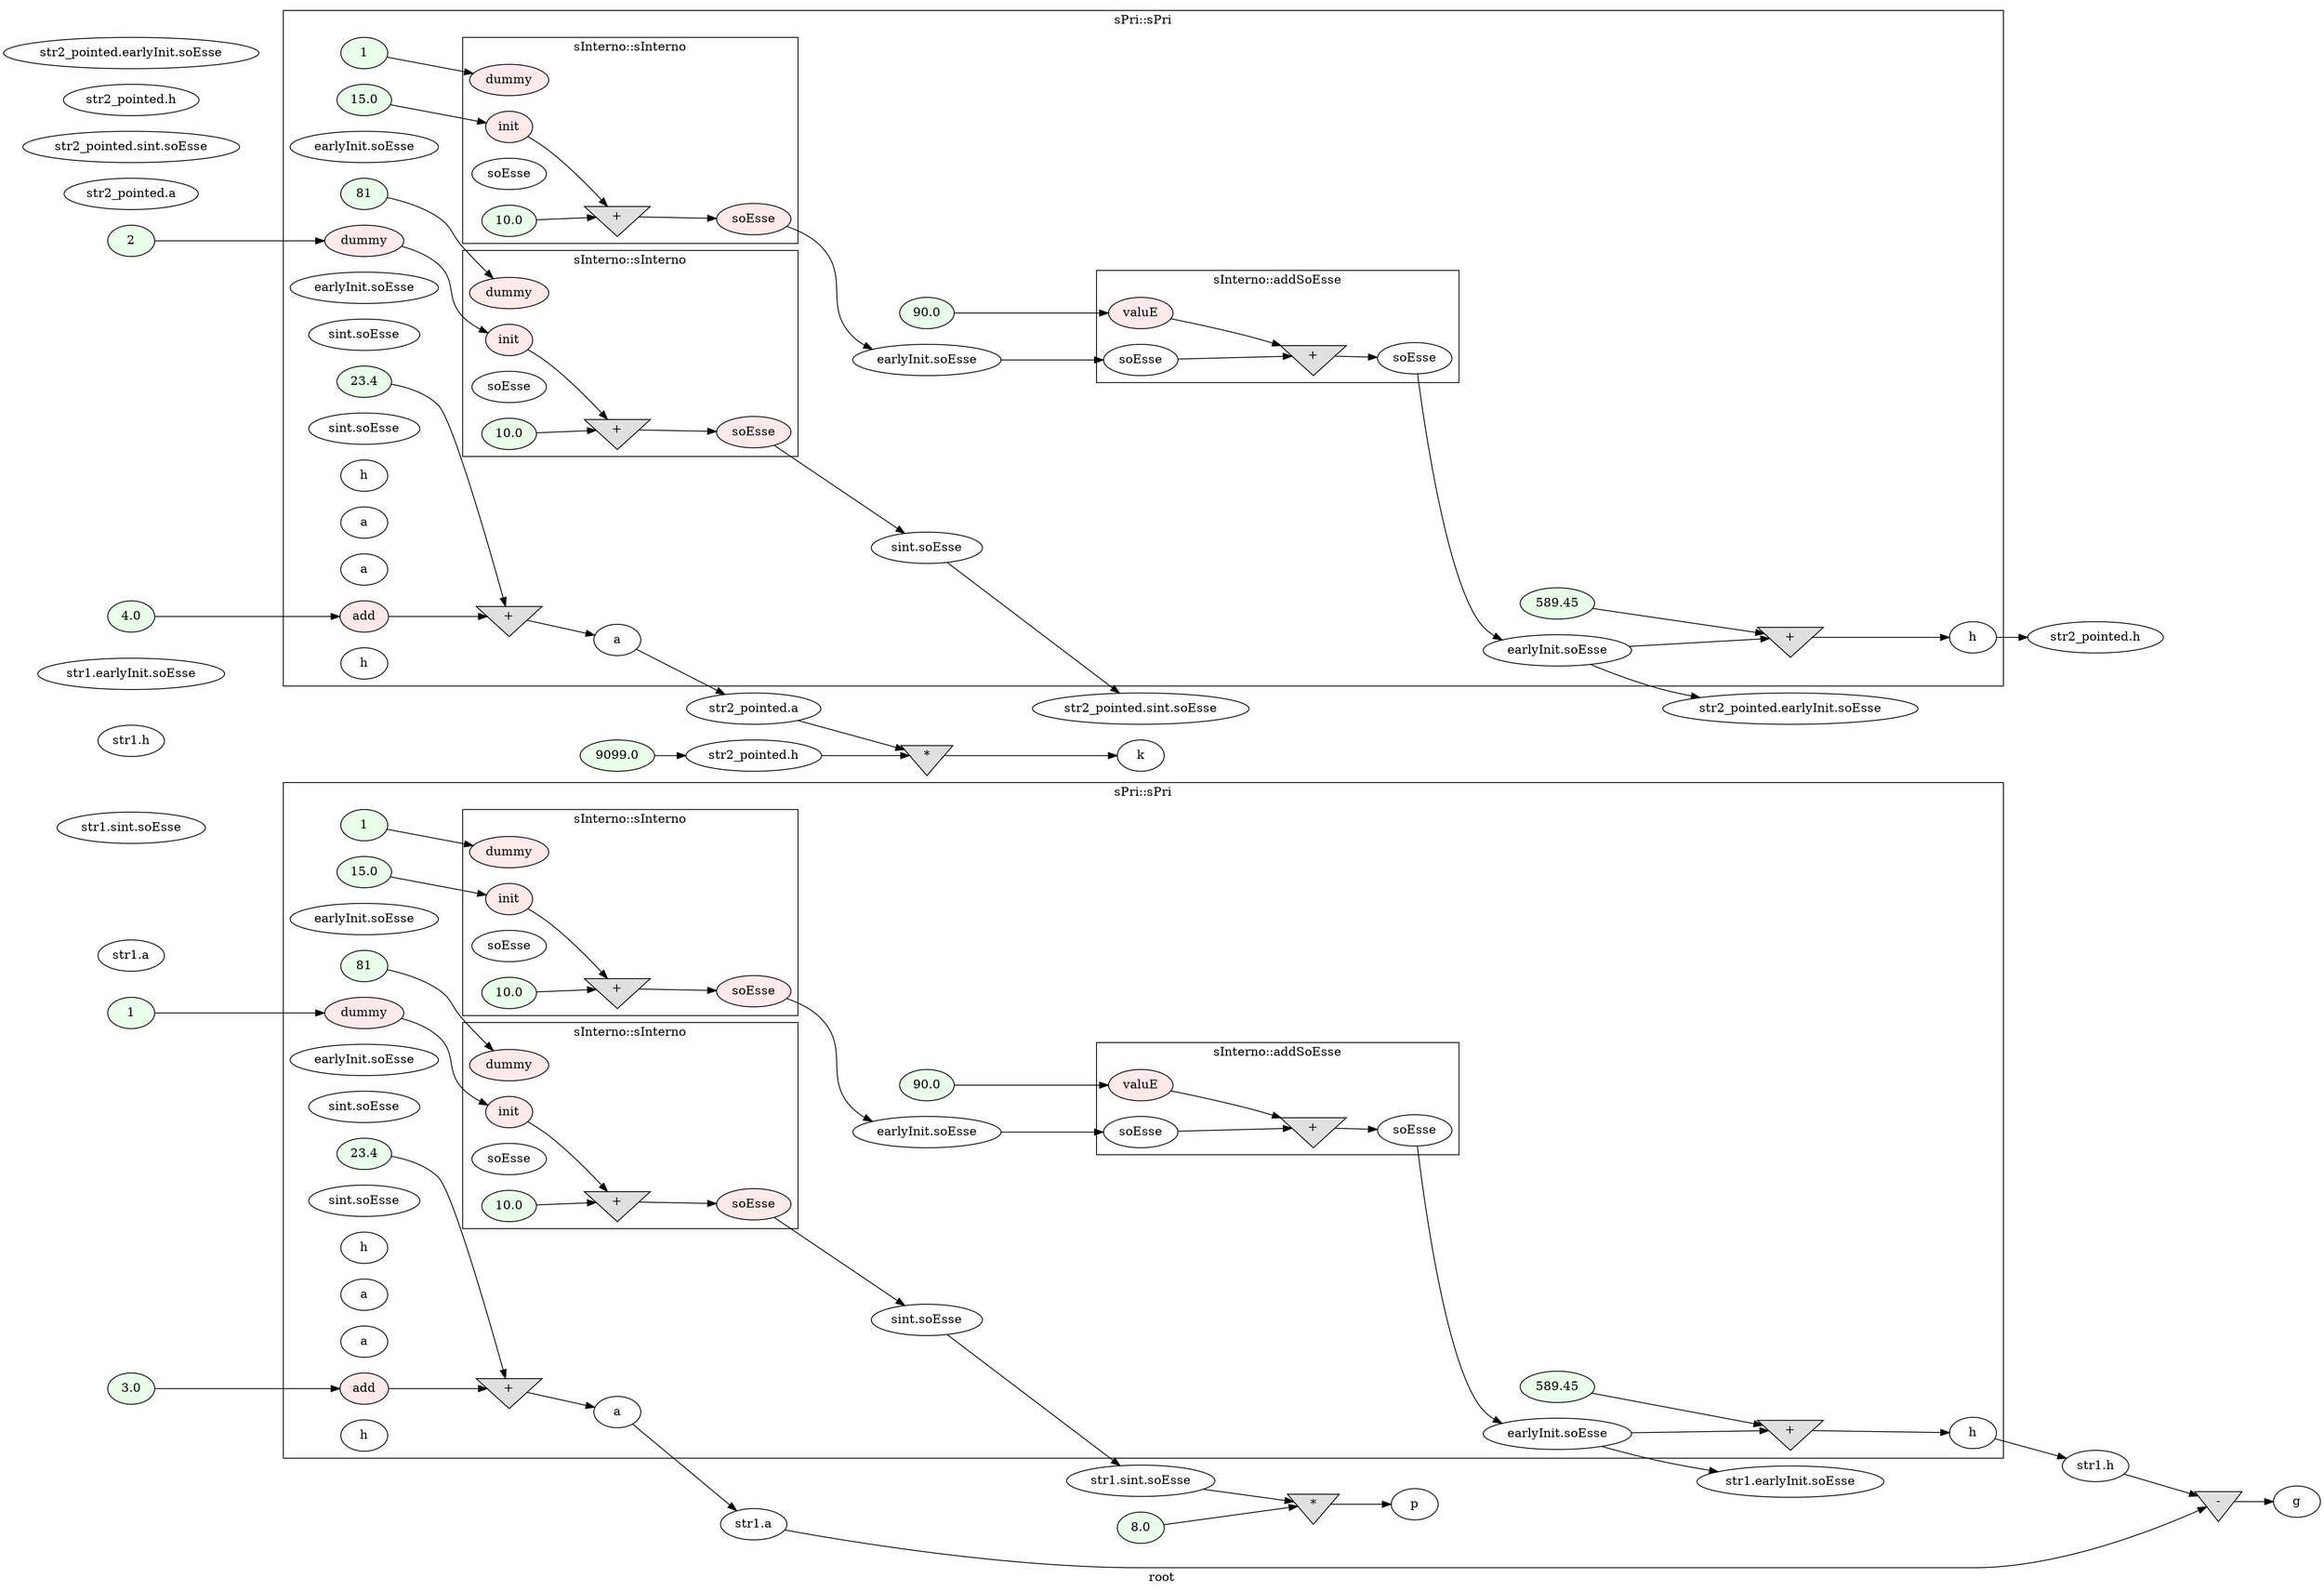 digraph G
{
rankdir=LR;
label = "root";
	node_000058 [ label = "3.0", style=filled, fillcolor="#E9FFE9", startingline=39 ]
	node_000059 [ label = "1", style=filled, fillcolor="#E9FFE9", startingline=39 ]
	node_000060 [ label = "str1.a", startingline=39 ]
	node_000061 [ label = "str1.sint.soEsse", startingline=39 ]
	node_000062 [ label = "str1.h", startingline=39 ]
	node_000063 [ label = "str1.earlyInit.soEsse", startingline=39 ]
	node_000103 [ label = "str1.sint.soEsse", startingline=39 ]
	node_000104 [ label = "str1.h", startingline=39 ]
	node_000105 [ label = "str1.a", startingline=39 ]
	node_000106 [ label = "str1.earlyInit.soEsse", startingline=39 ]
	node_000107 [ label = "4.0", style=filled, fillcolor="#E9FFE9", startingline=40 ]
	node_000108 [ label = "2", style=filled, fillcolor="#E9FFE9", startingline=40 ]
	node_000109 [ label = "str2_pointed.a", startingline=40 ]
	node_000110 [ label = "str2_pointed.sint.soEsse", startingline=40 ]
	node_000111 [ label = "str2_pointed.h", startingline=40 ]
	node_000112 [ label = "str2_pointed.earlyInit.soEsse", startingline=40 ]
	node_000152 [ label = "str2_pointed.sint.soEsse", startingline=40 ]
	node_000153 [ label = "str2_pointed.h", startingline=40 ]
	node_000154 [ label = "str2_pointed.a", startingline=40 ]
	node_000155 [ label = "str2_pointed.earlyInit.soEsse", startingline=40 ]
	node_000156 [ label = "9099.0", style=filled, fillcolor="#E9FFE9", startingline=42 ]
	node_000157 [ label = "str2_pointed.h", startingline=42 ]
	node_000158 [ label = "8.0", style=filled, fillcolor="#E9FFE9", startingline=44 ]
	node_000159 [ label = "*", shape=invtriangle, style=filled, fillcolor="#E0E0E0", startingline=44 ]
	node_000160 [ label = "p", startingline=44 ]
	node_000161 [ label = "-", shape=invtriangle, style=filled, fillcolor="#E0E0E0", startingline=46 ]
	node_000162 [ label = "g", startingline=46 ]
	node_000163 [ label = "*", shape=invtriangle, style=filled, fillcolor="#E0E0E0", startingline=47 ]
	node_000164 [ label = "k", startingline=47 ]
subgraph cluster_6 {
label = "sPri::sPri";
parent = "G";
startingline = 39;
	node_000064 [ label = "add", style=filled, fillcolor="#FFE9E9", startingline=28 ]
	node_000065 [ label = "dummy", style=filled, fillcolor="#FFE9E9", startingline=28 ]
	node_000066 [ label = "earlyInit.soEsse", startingline=-2 ]
	node_000067 [ label = "1", style=filled, fillcolor="#E9FFE9", startingline=29 ]
	node_000068 [ label = "15.0", style=filled, fillcolor="#E9FFE9", startingline=29 ]
	node_000069 [ label = "earlyInit.soEsse", startingline=29 ]
	node_000070 [ label = "earlyInit.soEsse", startingline=29 ]
	node_000071 [ label = "sint.soEsse", startingline=-2 ]
	node_000072 [ label = "81", style=filled, fillcolor="#E9FFE9", startingline=30 ]
	node_000073 [ label = "sint.soEsse", startingline=30 ]
	node_000074 [ label = "sint.soEsse", startingline=30 ]
	node_000075 [ label = "h", startingline=-2 ]
	node_000076 [ label = "a", startingline=-2 ]
	node_000077 [ label = "a", startingline=32 ]
	node_000078 [ label = "23.4", style=filled, fillcolor="#E9FFE9", startingline=32 ]
	node_000079 [ label = "+", shape=invtriangle, style=filled, fillcolor="#E0E0E0", startingline=32 ]
	node_000080 [ label = "90.0", style=filled, fillcolor="#E9FFE9", startingline=33 ]
	node_000081 [ label = "h", startingline=34 ]
	node_000082 [ label = "589.45", style=filled, fillcolor="#E9FFE9", startingline=34 ]
	node_000083 [ label = "+", shape=invtriangle, style=filled, fillcolor="#E0E0E0", startingline=34 ]
	node_000084 [ label = "h", startingline=31 ]
	node_000085 [ label = "a", startingline=31 ]
	node_000086 [ label = "earlyInit.soEsse", startingline=31 ]
subgraph cluster_7 {
label = "sInterno::sInterno";
parent = "cluster_6";
startingline = 29;
	node_000087 [ label = "init", style=filled, fillcolor="#FFE9E9", startingline=11 ]
	node_000088 [ label = "dummy", style=filled, fillcolor="#FFE9E9", startingline=11 ]
	node_000089 [ label = "soEsse", startingline=-2 ]
	node_000090 [ label = "10.0", style=filled, fillcolor="#E9FFE9", startingline=11 ]
	node_000091 [ label = "+", shape=invtriangle, style=filled, fillcolor="#E0E0E0", startingline=11 ]
	node_000092 [ label = "soEsse", style=filled, fillcolor="#FFE9E9", startingline=11 ]
}
subgraph cluster_8 {
label = "sInterno::sInterno";
parent = "cluster_6";
startingline = 30;
	node_000093 [ label = "init", style=filled, fillcolor="#FFE9E9", startingline=11 ]
	node_000094 [ label = "dummy", style=filled, fillcolor="#FFE9E9", startingline=11 ]
	node_000095 [ label = "soEsse", startingline=-2 ]
	node_000096 [ label = "10.0", style=filled, fillcolor="#E9FFE9", startingline=11 ]
	node_000097 [ label = "+", shape=invtriangle, style=filled, fillcolor="#E0E0E0", startingline=11 ]
	node_000098 [ label = "soEsse", style=filled, fillcolor="#FFE9E9", startingline=11 ]
}
subgraph cluster_9 {
label = "sInterno::addSoEsse";
parent = "cluster_6";
startingline = 33;
	node_000099 [ label = "valuE", style=filled, fillcolor="#FFE9E9", startingline=14 ]
	node_000100 [ label = "soEsse", startingline=-2 ]
	node_000101 [ label = "+", shape=invtriangle, style=filled, fillcolor="#E0E0E0", startingline=16 ]
	node_000102 [ label = "soEsse", startingline=15 ]
}
}
subgraph cluster_10 {
label = "sPri::sPri";
parent = "G";
startingline = 40;
	node_000113 [ label = "add", style=filled, fillcolor="#FFE9E9", startingline=28 ]
	node_000114 [ label = "dummy", style=filled, fillcolor="#FFE9E9", startingline=28 ]
	node_000115 [ label = "earlyInit.soEsse", startingline=-2 ]
	node_000116 [ label = "1", style=filled, fillcolor="#E9FFE9", startingline=29 ]
	node_000117 [ label = "15.0", style=filled, fillcolor="#E9FFE9", startingline=29 ]
	node_000118 [ label = "earlyInit.soEsse", startingline=29 ]
	node_000119 [ label = "earlyInit.soEsse", startingline=29 ]
	node_000120 [ label = "sint.soEsse", startingline=-2 ]
	node_000121 [ label = "81", style=filled, fillcolor="#E9FFE9", startingline=30 ]
	node_000122 [ label = "sint.soEsse", startingline=30 ]
	node_000123 [ label = "sint.soEsse", startingline=30 ]
	node_000124 [ label = "h", startingline=-2 ]
	node_000125 [ label = "a", startingline=-2 ]
	node_000126 [ label = "a", startingline=32 ]
	node_000127 [ label = "23.4", style=filled, fillcolor="#E9FFE9", startingline=32 ]
	node_000128 [ label = "+", shape=invtriangle, style=filled, fillcolor="#E0E0E0", startingline=32 ]
	node_000129 [ label = "90.0", style=filled, fillcolor="#E9FFE9", startingline=33 ]
	node_000130 [ label = "h", startingline=34 ]
	node_000131 [ label = "589.45", style=filled, fillcolor="#E9FFE9", startingline=34 ]
	node_000132 [ label = "+", shape=invtriangle, style=filled, fillcolor="#E0E0E0", startingline=34 ]
	node_000133 [ label = "h", startingline=31 ]
	node_000134 [ label = "a", startingline=31 ]
	node_000135 [ label = "earlyInit.soEsse", startingline=31 ]
subgraph cluster_11 {
label = "sInterno::sInterno";
parent = "cluster_10";
startingline = 29;
	node_000136 [ label = "init", style=filled, fillcolor="#FFE9E9", startingline=11 ]
	node_000137 [ label = "dummy", style=filled, fillcolor="#FFE9E9", startingline=11 ]
	node_000138 [ label = "soEsse", startingline=-2 ]
	node_000139 [ label = "10.0", style=filled, fillcolor="#E9FFE9", startingline=11 ]
	node_000140 [ label = "+", shape=invtriangle, style=filled, fillcolor="#E0E0E0", startingline=11 ]
	node_000141 [ label = "soEsse", style=filled, fillcolor="#FFE9E9", startingline=11 ]
}
subgraph cluster_12 {
label = "sInterno::sInterno";
parent = "cluster_10";
startingline = 30;
	node_000142 [ label = "init", style=filled, fillcolor="#FFE9E9", startingline=11 ]
	node_000143 [ label = "dummy", style=filled, fillcolor="#FFE9E9", startingline=11 ]
	node_000144 [ label = "soEsse", startingline=-2 ]
	node_000145 [ label = "10.0", style=filled, fillcolor="#E9FFE9", startingline=11 ]
	node_000146 [ label = "+", shape=invtriangle, style=filled, fillcolor="#E0E0E0", startingline=11 ]
	node_000147 [ label = "soEsse", style=filled, fillcolor="#FFE9E9", startingline=11 ]
}
subgraph cluster_13 {
label = "sInterno::addSoEsse";
parent = "cluster_10";
startingline = 33;
	node_000148 [ label = "valuE", style=filled, fillcolor="#FFE9E9", startingline=14 ]
	node_000149 [ label = "soEsse", startingline=-2 ]
	node_000150 [ label = "+", shape=invtriangle, style=filled, fillcolor="#E0E0E0", startingline=16 ]
	node_000151 [ label = "soEsse", startingline=15 ]
}
}
	node_000058 -> node_000064
	node_000059 -> node_000065
	node_000103 -> node_000159
	node_000104 -> node_000161
	node_000105 -> node_000161
	node_000107 -> node_000113
	node_000108 -> node_000114
	node_000154 -> node_000163
	node_000156 -> node_000157
	node_000157 -> node_000163
	node_000158 -> node_000159
	node_000159 -> node_000160
	node_000161 -> node_000162
	node_000163 -> node_000164
	node_000064 -> node_000079
	node_000065 -> node_000093
	node_000067 -> node_000088
	node_000068 -> node_000087
	node_000070 -> node_000100
	node_000072 -> node_000094
	node_000074 -> node_000103
	node_000078 -> node_000079
	node_000079 -> node_000085
	node_000080 -> node_000099
	node_000082 -> node_000083
	node_000083 -> node_000084
	node_000084 -> node_000104
	node_000085 -> node_000105
	node_000086 -> node_000083
	node_000086 -> node_000106
	node_000087 -> node_000091
	node_000090 -> node_000091
	node_000091 -> node_000092
	node_000092 -> node_000070
	node_000093 -> node_000097
	node_000096 -> node_000097
	node_000097 -> node_000098
	node_000098 -> node_000074
	node_000099 -> node_000101
	node_000100 -> node_000101
	node_000101 -> node_000102
	node_000102 -> node_000086
	node_000113 -> node_000128
	node_000114 -> node_000142
	node_000116 -> node_000137
	node_000117 -> node_000136
	node_000119 -> node_000149
	node_000121 -> node_000143
	node_000123 -> node_000152
	node_000127 -> node_000128
	node_000128 -> node_000134
	node_000129 -> node_000148
	node_000131 -> node_000132
	node_000132 -> node_000133
	node_000133 -> node_000153
	node_000134 -> node_000154
	node_000135 -> node_000132
	node_000135 -> node_000155
	node_000136 -> node_000140
	node_000139 -> node_000140
	node_000140 -> node_000141
	node_000141 -> node_000119
	node_000142 -> node_000146
	node_000145 -> node_000146
	node_000146 -> node_000147
	node_000147 -> node_000123
	node_000148 -> node_000150
	node_000149 -> node_000150
	node_000150 -> node_000151
	node_000151 -> node_000135
}
